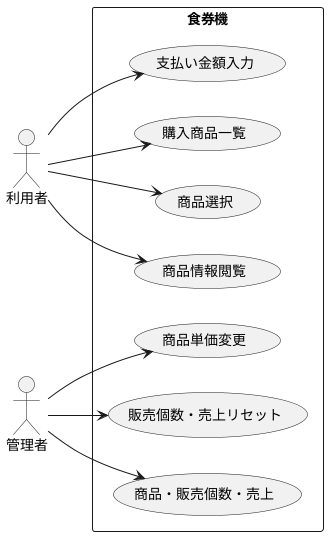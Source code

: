 @startuml ユースケース図
left to right direction
actor 利用者
actor 管理者

rectangle 食券機 {
利用者 --> (支払い金額入力)
利用者 --> (購入商品一覧)
利用者 --> (商品選択)
利用者 --> (商品情報閲覧)

管理者 --> (商品単価変更)
管理者 --> (販売個数・売上リセット)
管理者 --> (商品・販売個数・売上)
}
@enduml